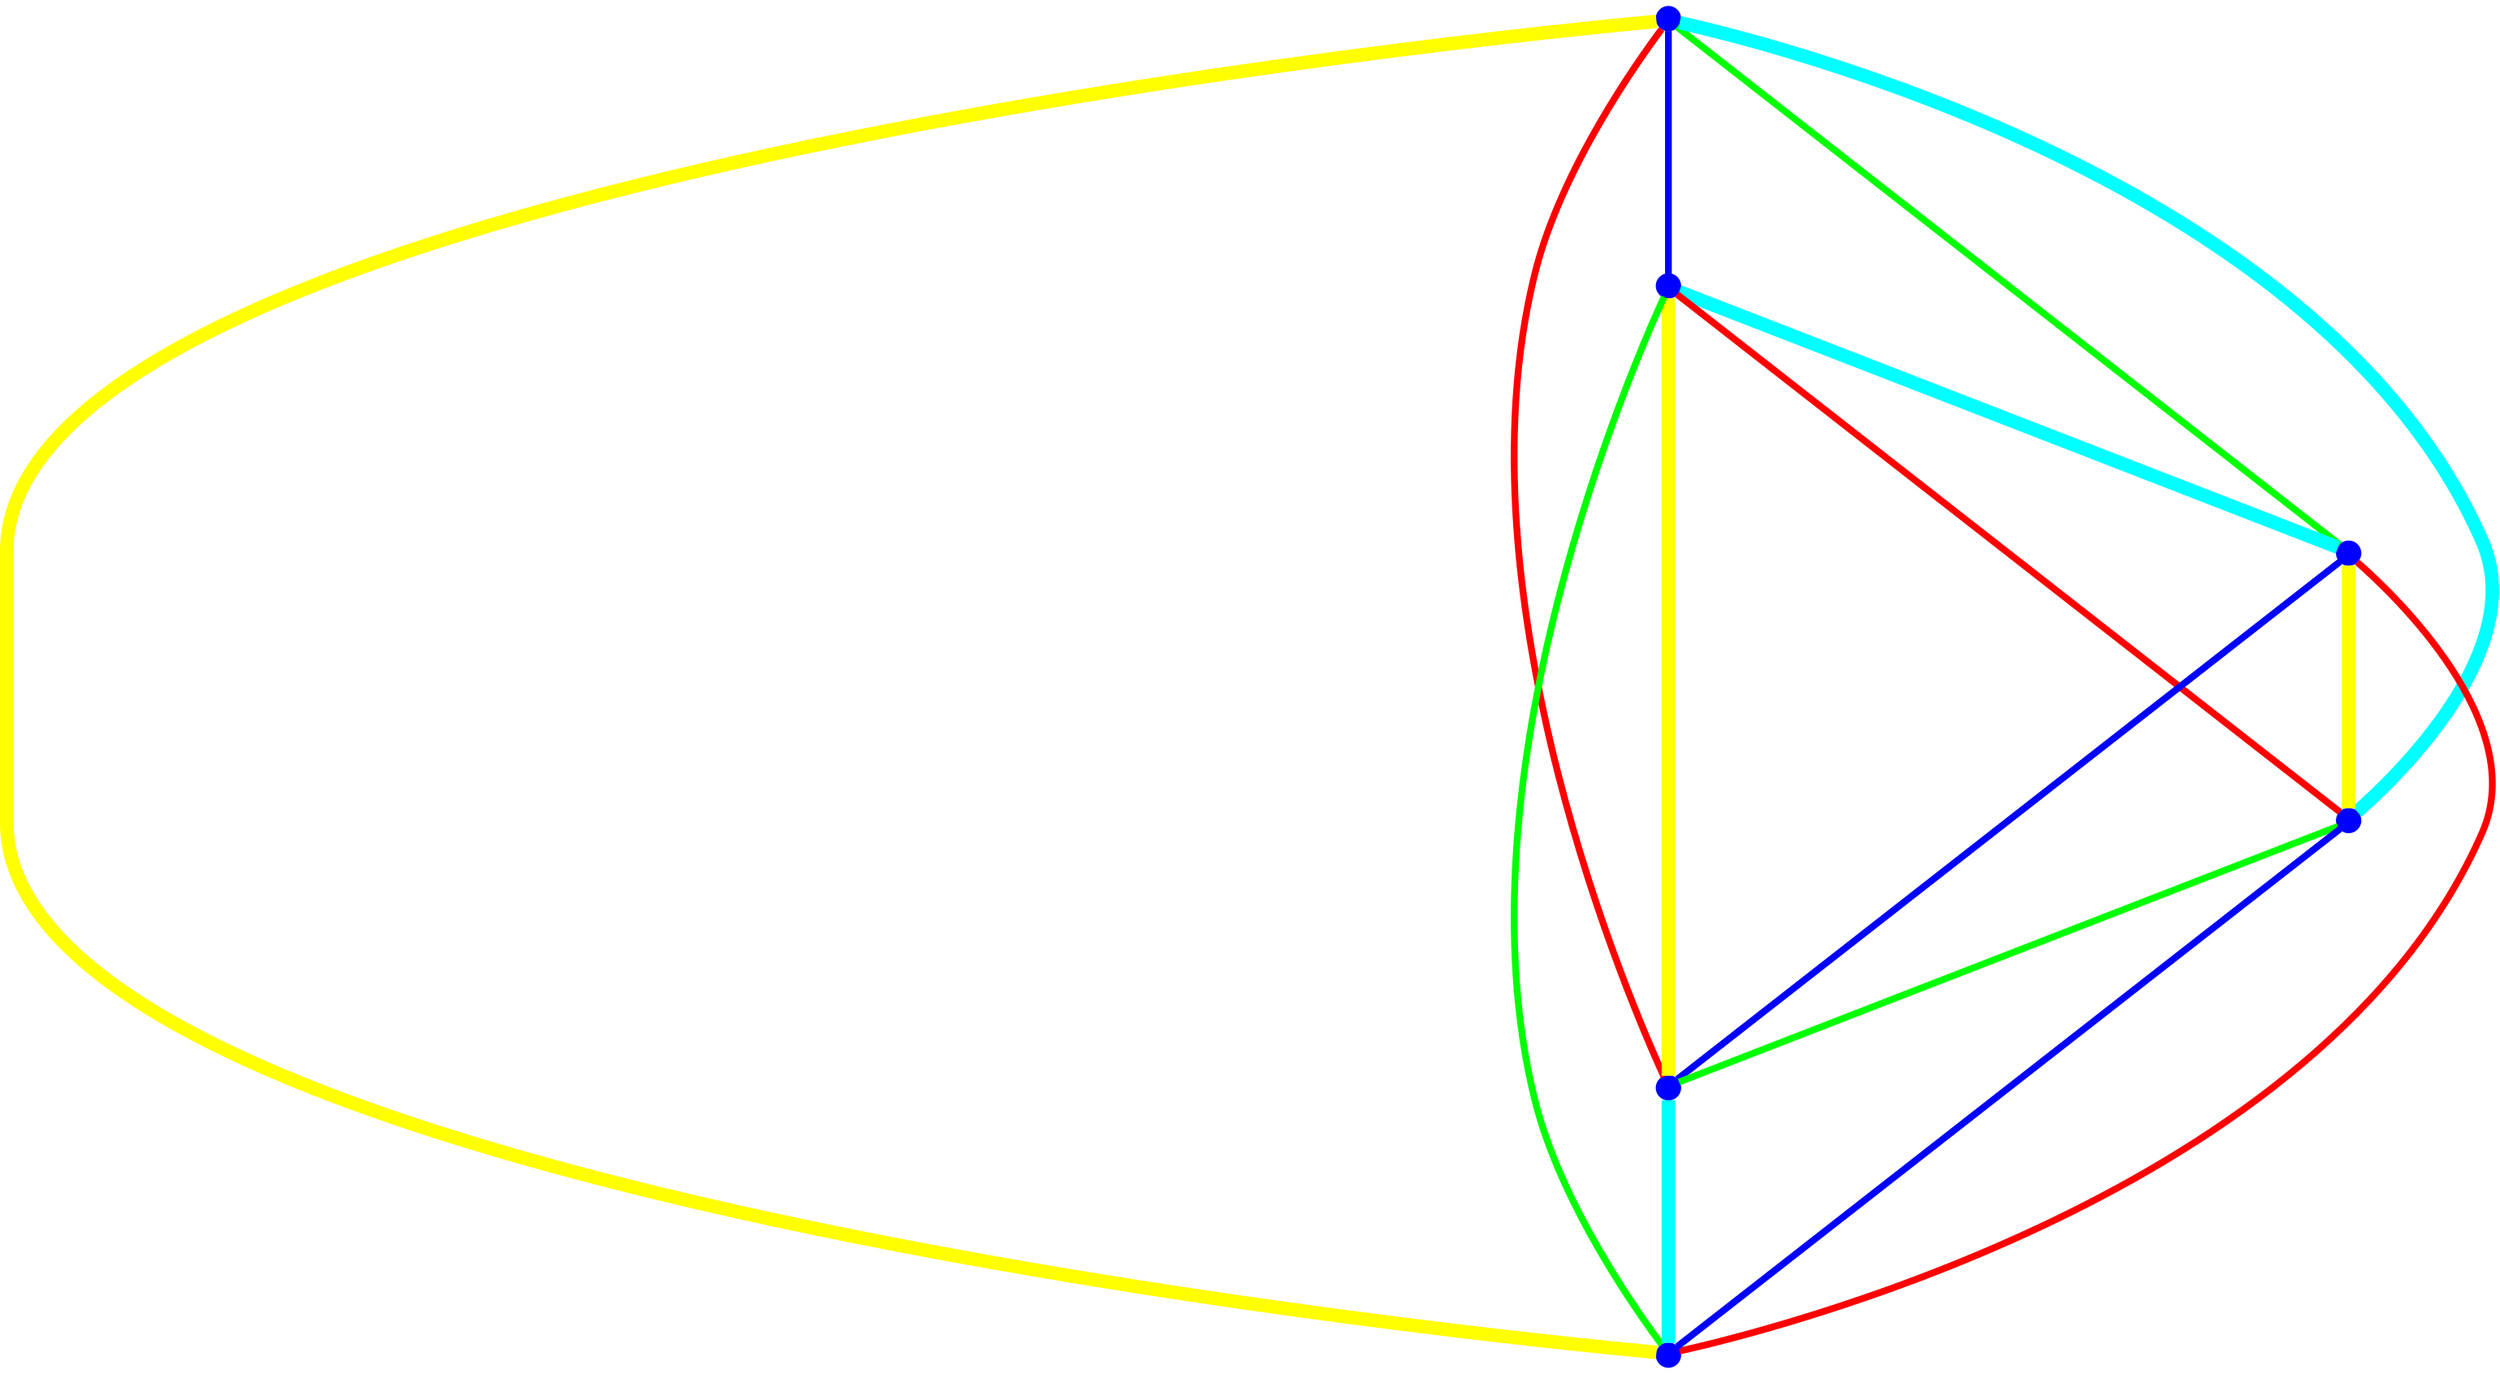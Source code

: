graph {
ranksep=2
nodesep=2
node [label="" shape=circle style=filled fixedsize=true color=blue fillcolor=blue width=0.2];
"1" -- "2" [style="solid",penwidth="4",color="blue"];
"1" -- "3" [style="solid",penwidth="4",color="green"];
"1" -- "4" [style="solid",penwidth="8",color="cyan"];
"1" -- "5" [style="solid",penwidth="4",color="red"];
"1" -- "6" [style="solid",penwidth="8",color="yellow"];
"2" -- "3" [style="solid",penwidth="8",color="cyan"];
"2" -- "4" [style="solid",penwidth="4",color="red"];
"2" -- "5" [style="solid",penwidth="8",color="yellow"];
"2" -- "6" [style="solid",penwidth="4",color="green"];
"3" -- "4" [style="solid",penwidth="8",color="yellow"];
"3" -- "5" [style="solid",penwidth="4",color="blue"];
"3" -- "6" [style="solid",penwidth="4",color="red"];
"4" -- "5" [style="solid",penwidth="4",color="green"];
"4" -- "6" [style="solid",penwidth="4",color="blue"];
"5" -- "6" [style="solid",penwidth="8",color="cyan"];
}
